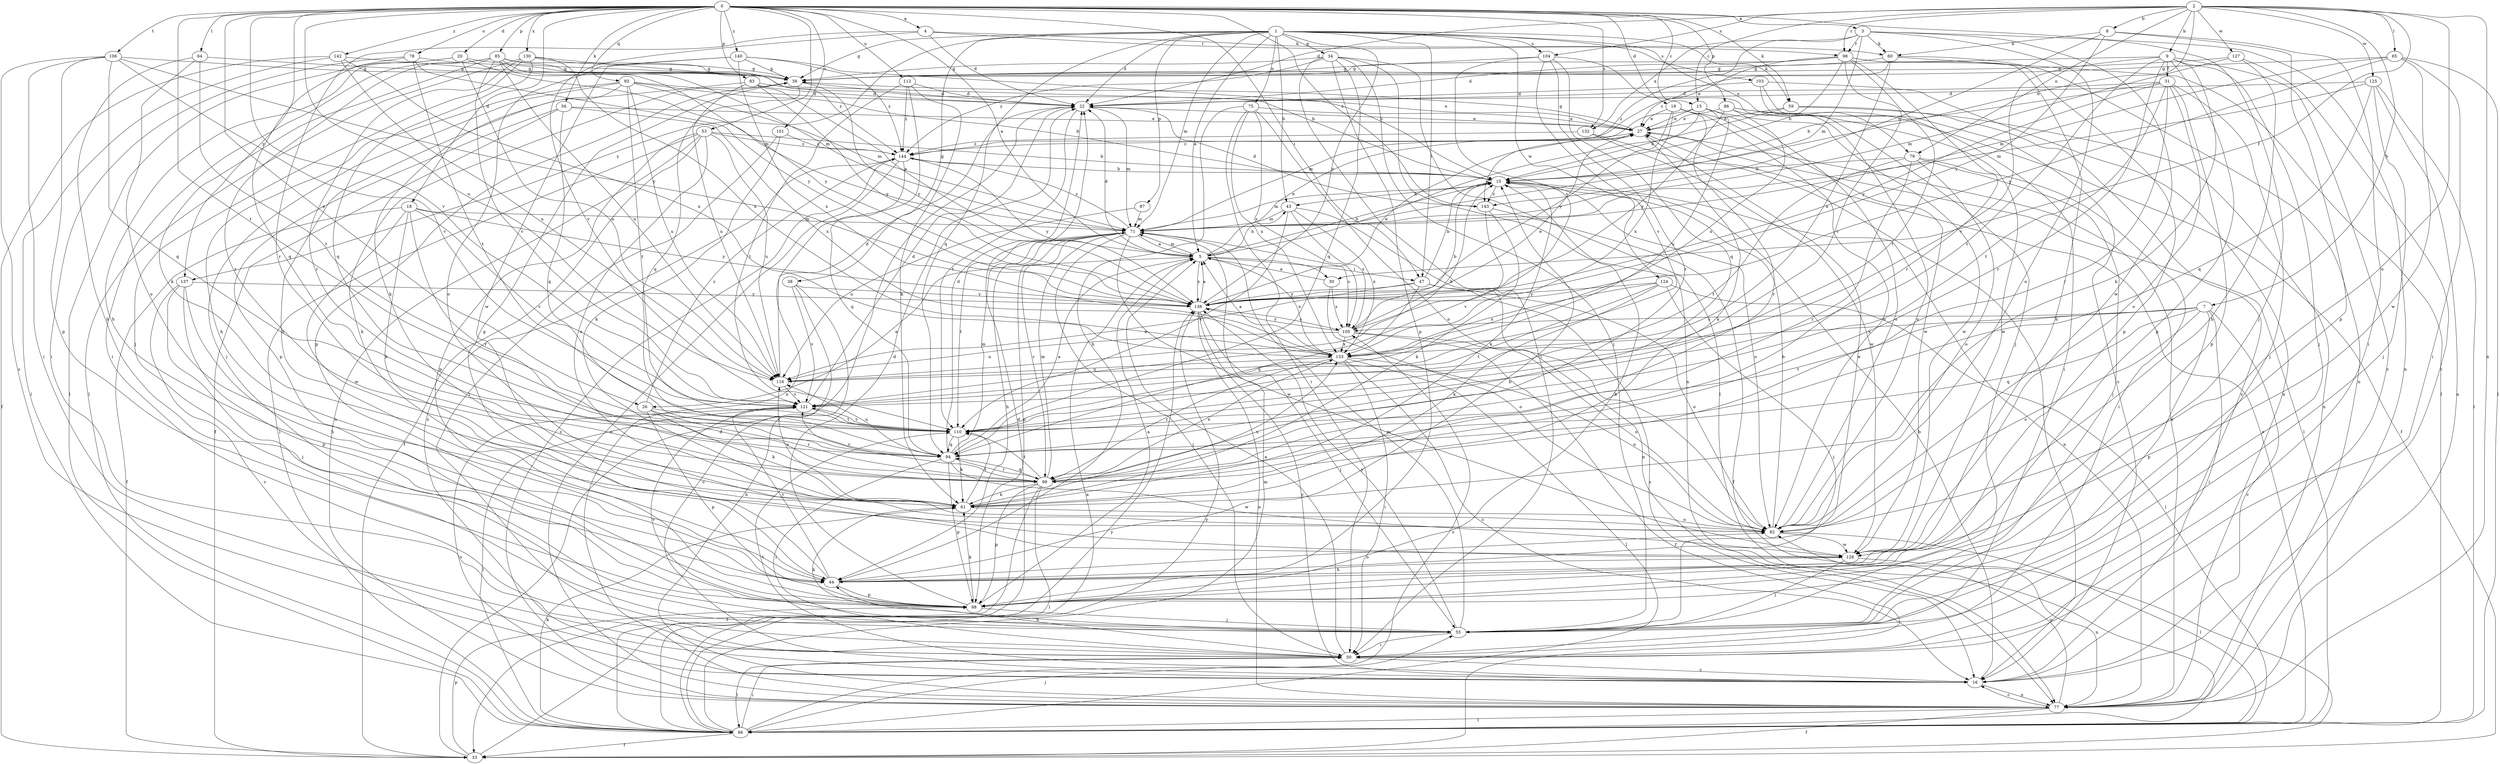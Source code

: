 strict digraph  {
0;
1;
2;
3;
4;
5;
7;
8;
9;
10;
15;
16;
18;
19;
20;
22;
26;
27;
30;
31;
33;
34;
38;
39;
43;
44;
47;
50;
53;
55;
56;
59;
60;
61;
64;
65;
66;
71;
75;
77;
78;
79;
82;
83;
85;
86;
87;
88;
93;
94;
98;
99;
101;
103;
104;
105;
106;
110;
112;
116;
121;
124;
125;
127;
128;
130;
132;
133;
137;
138;
140;
142;
143;
144;
0 -> 3  [label=a];
0 -> 4  [label=a];
0 -> 5  [label=a];
0 -> 15  [label=c];
0 -> 18  [label=d];
0 -> 19  [label=d];
0 -> 20  [label=d];
0 -> 26  [label=e];
0 -> 47  [label=i];
0 -> 53  [label=j];
0 -> 55  [label=j];
0 -> 56  [label=k];
0 -> 59  [label=k];
0 -> 64  [label=l];
0 -> 78  [label=o];
0 -> 83  [label=p];
0 -> 85  [label=p];
0 -> 86  [label=p];
0 -> 93  [label=q];
0 -> 101  [label=s];
0 -> 106  [label=t];
0 -> 110  [label=t];
0 -> 112  [label=u];
0 -> 116  [label=u];
0 -> 121  [label=v];
0 -> 130  [label=x];
0 -> 132  [label=x];
0 -> 137  [label=y];
0 -> 140  [label=z];
0 -> 142  [label=z];
0 -> 143  [label=z];
1 -> 5  [label=a];
1 -> 22  [label=d];
1 -> 34  [label=g];
1 -> 38  [label=g];
1 -> 39  [label=g];
1 -> 43  [label=h];
1 -> 47  [label=i];
1 -> 59  [label=k];
1 -> 71  [label=m];
1 -> 75  [label=n];
1 -> 79  [label=o];
1 -> 87  [label=p];
1 -> 94  [label=q];
1 -> 103  [label=s];
1 -> 104  [label=s];
1 -> 124  [label=w];
1 -> 137  [label=y];
1 -> 138  [label=y];
2 -> 7  [label=b];
2 -> 8  [label=b];
2 -> 9  [label=b];
2 -> 10  [label=b];
2 -> 15  [label=c];
2 -> 22  [label=d];
2 -> 30  [label=f];
2 -> 65  [label=l];
2 -> 77  [label=n];
2 -> 79  [label=o];
2 -> 82  [label=o];
2 -> 98  [label=r];
2 -> 104  [label=s];
2 -> 125  [label=w];
2 -> 127  [label=w];
3 -> 60  [label=k];
3 -> 71  [label=m];
3 -> 77  [label=n];
3 -> 82  [label=o];
3 -> 98  [label=r];
3 -> 128  [label=w];
3 -> 132  [label=x];
3 -> 143  [label=z];
4 -> 22  [label=d];
4 -> 60  [label=k];
4 -> 98  [label=r];
4 -> 99  [label=r];
4 -> 121  [label=v];
5 -> 10  [label=b];
5 -> 22  [label=d];
5 -> 26  [label=e];
5 -> 27  [label=e];
5 -> 30  [label=f];
5 -> 43  [label=h];
5 -> 47  [label=i];
5 -> 71  [label=m];
5 -> 133  [label=x];
5 -> 138  [label=y];
7 -> 16  [label=c];
7 -> 50  [label=i];
7 -> 82  [label=o];
7 -> 88  [label=p];
7 -> 94  [label=q];
7 -> 105  [label=s];
7 -> 110  [label=t];
7 -> 133  [label=x];
8 -> 50  [label=i];
8 -> 60  [label=k];
8 -> 88  [label=p];
8 -> 138  [label=y];
8 -> 143  [label=z];
9 -> 16  [label=c];
9 -> 31  [label=f];
9 -> 39  [label=g];
9 -> 55  [label=j];
9 -> 61  [label=k];
9 -> 88  [label=p];
9 -> 99  [label=r];
9 -> 110  [label=t];
9 -> 121  [label=v];
10 -> 43  [label=h];
10 -> 61  [label=k];
10 -> 71  [label=m];
10 -> 77  [label=n];
10 -> 82  [label=o];
10 -> 143  [label=z];
15 -> 5  [label=a];
15 -> 27  [label=e];
15 -> 71  [label=m];
15 -> 82  [label=o];
15 -> 116  [label=u];
15 -> 128  [label=w];
16 -> 10  [label=b];
16 -> 77  [label=n];
16 -> 110  [label=t];
16 -> 144  [label=z];
18 -> 33  [label=f];
18 -> 61  [label=k];
18 -> 71  [label=m];
18 -> 99  [label=r];
18 -> 121  [label=v];
18 -> 128  [label=w];
18 -> 138  [label=y];
19 -> 27  [label=e];
19 -> 82  [label=o];
19 -> 99  [label=r];
19 -> 128  [label=w];
19 -> 133  [label=x];
19 -> 138  [label=y];
20 -> 39  [label=g];
20 -> 44  [label=h];
20 -> 66  [label=l];
20 -> 71  [label=m];
20 -> 116  [label=u];
22 -> 27  [label=e];
22 -> 71  [label=m];
22 -> 110  [label=t];
26 -> 61  [label=k];
26 -> 88  [label=p];
26 -> 99  [label=r];
26 -> 110  [label=t];
26 -> 144  [label=z];
27 -> 39  [label=g];
27 -> 61  [label=k];
27 -> 66  [label=l];
27 -> 144  [label=z];
30 -> 5  [label=a];
30 -> 82  [label=o];
30 -> 105  [label=s];
31 -> 10  [label=b];
31 -> 22  [label=d];
31 -> 55  [label=j];
31 -> 82  [label=o];
31 -> 88  [label=p];
31 -> 99  [label=r];
31 -> 110  [label=t];
31 -> 138  [label=y];
33 -> 22  [label=d];
33 -> 88  [label=p];
33 -> 138  [label=y];
34 -> 39  [label=g];
34 -> 50  [label=i];
34 -> 55  [label=j];
34 -> 66  [label=l];
34 -> 77  [label=n];
34 -> 88  [label=p];
34 -> 94  [label=q];
34 -> 144  [label=z];
38 -> 16  [label=c];
38 -> 77  [label=n];
38 -> 121  [label=v];
38 -> 138  [label=y];
39 -> 22  [label=d];
39 -> 44  [label=h];
39 -> 88  [label=p];
39 -> 94  [label=q];
39 -> 138  [label=y];
43 -> 71  [label=m];
43 -> 77  [label=n];
43 -> 105  [label=s];
43 -> 110  [label=t];
43 -> 133  [label=x];
44 -> 10  [label=b];
44 -> 27  [label=e];
44 -> 39  [label=g];
44 -> 82  [label=o];
44 -> 88  [label=p];
44 -> 121  [label=v];
47 -> 10  [label=b];
47 -> 16  [label=c];
47 -> 82  [label=o];
47 -> 94  [label=q];
47 -> 116  [label=u];
47 -> 138  [label=y];
50 -> 5  [label=a];
50 -> 16  [label=c];
50 -> 44  [label=h];
50 -> 66  [label=l];
53 -> 10  [label=b];
53 -> 33  [label=f];
53 -> 66  [label=l];
53 -> 77  [label=n];
53 -> 82  [label=o];
53 -> 88  [label=p];
53 -> 116  [label=u];
53 -> 144  [label=z];
55 -> 50  [label=i];
55 -> 61  [label=k];
55 -> 71  [label=m];
55 -> 121  [label=v];
55 -> 138  [label=y];
56 -> 27  [label=e];
56 -> 33  [label=f];
56 -> 88  [label=p];
56 -> 94  [label=q];
56 -> 133  [label=x];
59 -> 10  [label=b];
59 -> 16  [label=c];
59 -> 27  [label=e];
59 -> 77  [label=n];
60 -> 39  [label=g];
60 -> 66  [label=l];
60 -> 77  [label=n];
60 -> 133  [label=x];
60 -> 144  [label=z];
61 -> 82  [label=o];
61 -> 110  [label=t];
61 -> 116  [label=u];
61 -> 133  [label=x];
64 -> 39  [label=g];
64 -> 44  [label=h];
64 -> 82  [label=o];
64 -> 110  [label=t];
65 -> 39  [label=g];
65 -> 50  [label=i];
65 -> 66  [label=l];
65 -> 71  [label=m];
65 -> 128  [label=w];
65 -> 138  [label=y];
66 -> 5  [label=a];
66 -> 22  [label=d];
66 -> 27  [label=e];
66 -> 33  [label=f];
66 -> 50  [label=i];
66 -> 55  [label=j];
66 -> 61  [label=k];
66 -> 71  [label=m];
66 -> 105  [label=s];
66 -> 138  [label=y];
71 -> 5  [label=a];
71 -> 44  [label=h];
71 -> 50  [label=i];
71 -> 88  [label=p];
71 -> 99  [label=r];
71 -> 105  [label=s];
71 -> 110  [label=t];
71 -> 128  [label=w];
71 -> 144  [label=z];
75 -> 27  [label=e];
75 -> 44  [label=h];
75 -> 50  [label=i];
75 -> 82  [label=o];
75 -> 105  [label=s];
75 -> 133  [label=x];
77 -> 16  [label=c];
77 -> 27  [label=e];
77 -> 33  [label=f];
77 -> 66  [label=l];
77 -> 82  [label=o];
77 -> 121  [label=v];
77 -> 144  [label=z];
78 -> 39  [label=g];
78 -> 50  [label=i];
78 -> 94  [label=q];
78 -> 110  [label=t];
78 -> 138  [label=y];
79 -> 10  [label=b];
79 -> 50  [label=i];
79 -> 55  [label=j];
79 -> 82  [label=o];
79 -> 99  [label=r];
79 -> 110  [label=t];
82 -> 10  [label=b];
82 -> 66  [label=l];
82 -> 128  [label=w];
83 -> 5  [label=a];
83 -> 22  [label=d];
83 -> 27  [label=e];
83 -> 44  [label=h];
83 -> 116  [label=u];
83 -> 138  [label=y];
85 -> 10  [label=b];
85 -> 39  [label=g];
85 -> 50  [label=i];
85 -> 61  [label=k];
85 -> 71  [label=m];
85 -> 99  [label=r];
85 -> 116  [label=u];
85 -> 121  [label=v];
85 -> 138  [label=y];
86 -> 27  [label=e];
86 -> 33  [label=f];
86 -> 82  [label=o];
86 -> 128  [label=w];
86 -> 133  [label=x];
86 -> 138  [label=y];
87 -> 71  [label=m];
87 -> 116  [label=u];
88 -> 5  [label=a];
88 -> 10  [label=b];
88 -> 22  [label=d];
88 -> 55  [label=j];
88 -> 61  [label=k];
93 -> 10  [label=b];
93 -> 22  [label=d];
93 -> 44  [label=h];
93 -> 55  [label=j];
93 -> 61  [label=k];
93 -> 71  [label=m];
93 -> 110  [label=t];
93 -> 116  [label=u];
94 -> 5  [label=a];
94 -> 22  [label=d];
94 -> 50  [label=i];
94 -> 71  [label=m];
94 -> 88  [label=p];
94 -> 99  [label=r];
94 -> 116  [label=u];
94 -> 128  [label=w];
98 -> 10  [label=b];
98 -> 22  [label=d];
98 -> 27  [label=e];
98 -> 39  [label=g];
98 -> 44  [label=h];
98 -> 88  [label=p];
98 -> 99  [label=r];
98 -> 110  [label=t];
98 -> 121  [label=v];
99 -> 33  [label=f];
99 -> 61  [label=k];
99 -> 66  [label=l];
99 -> 71  [label=m];
99 -> 88  [label=p];
99 -> 94  [label=q];
99 -> 110  [label=t];
99 -> 121  [label=v];
99 -> 133  [label=x];
101 -> 50  [label=i];
101 -> 61  [label=k];
101 -> 144  [label=z];
103 -> 16  [label=c];
103 -> 22  [label=d];
103 -> 50  [label=i];
103 -> 77  [label=n];
104 -> 39  [label=g];
104 -> 55  [label=j];
104 -> 94  [label=q];
104 -> 99  [label=r];
104 -> 105  [label=s];
104 -> 121  [label=v];
105 -> 10  [label=b];
105 -> 27  [label=e];
105 -> 33  [label=f];
105 -> 82  [label=o];
105 -> 116  [label=u];
105 -> 133  [label=x];
105 -> 138  [label=y];
106 -> 16  [label=c];
106 -> 39  [label=g];
106 -> 50  [label=i];
106 -> 88  [label=p];
106 -> 94  [label=q];
106 -> 121  [label=v];
106 -> 138  [label=y];
110 -> 61  [label=k];
110 -> 94  [label=q];
110 -> 121  [label=v];
112 -> 22  [label=d];
112 -> 61  [label=k];
112 -> 77  [label=n];
112 -> 110  [label=t];
112 -> 144  [label=z];
116 -> 10  [label=b];
116 -> 22  [label=d];
116 -> 121  [label=v];
121 -> 22  [label=d];
121 -> 66  [label=l];
121 -> 110  [label=t];
124 -> 55  [label=j];
124 -> 61  [label=k];
124 -> 66  [label=l];
124 -> 110  [label=t];
124 -> 133  [label=x];
124 -> 138  [label=y];
125 -> 22  [label=d];
125 -> 55  [label=j];
125 -> 66  [label=l];
125 -> 71  [label=m];
125 -> 77  [label=n];
125 -> 94  [label=q];
127 -> 16  [label=c];
127 -> 39  [label=g];
127 -> 44  [label=h];
127 -> 71  [label=m];
128 -> 44  [label=h];
128 -> 55  [label=j];
128 -> 77  [label=n];
130 -> 39  [label=g];
130 -> 55  [label=j];
130 -> 66  [label=l];
130 -> 94  [label=q];
130 -> 99  [label=r];
130 -> 133  [label=x];
130 -> 144  [label=z];
132 -> 16  [label=c];
132 -> 128  [label=w];
132 -> 144  [label=z];
133 -> 5  [label=a];
133 -> 16  [label=c];
133 -> 50  [label=i];
133 -> 66  [label=l];
133 -> 82  [label=o];
133 -> 99  [label=r];
133 -> 116  [label=u];
137 -> 16  [label=c];
137 -> 44  [label=h];
137 -> 55  [label=j];
137 -> 88  [label=p];
137 -> 138  [label=y];
138 -> 5  [label=a];
138 -> 16  [label=c];
138 -> 27  [label=e];
138 -> 55  [label=j];
138 -> 77  [label=n];
138 -> 105  [label=s];
140 -> 10  [label=b];
140 -> 39  [label=g];
140 -> 82  [label=o];
140 -> 128  [label=w];
140 -> 133  [label=x];
140 -> 144  [label=z];
142 -> 33  [label=f];
142 -> 39  [label=g];
142 -> 66  [label=l];
142 -> 116  [label=u];
142 -> 133  [label=x];
143 -> 22  [label=d];
143 -> 33  [label=f];
143 -> 61  [label=k];
143 -> 121  [label=v];
144 -> 10  [label=b];
144 -> 77  [label=n];
144 -> 94  [label=q];
144 -> 138  [label=y];
}
